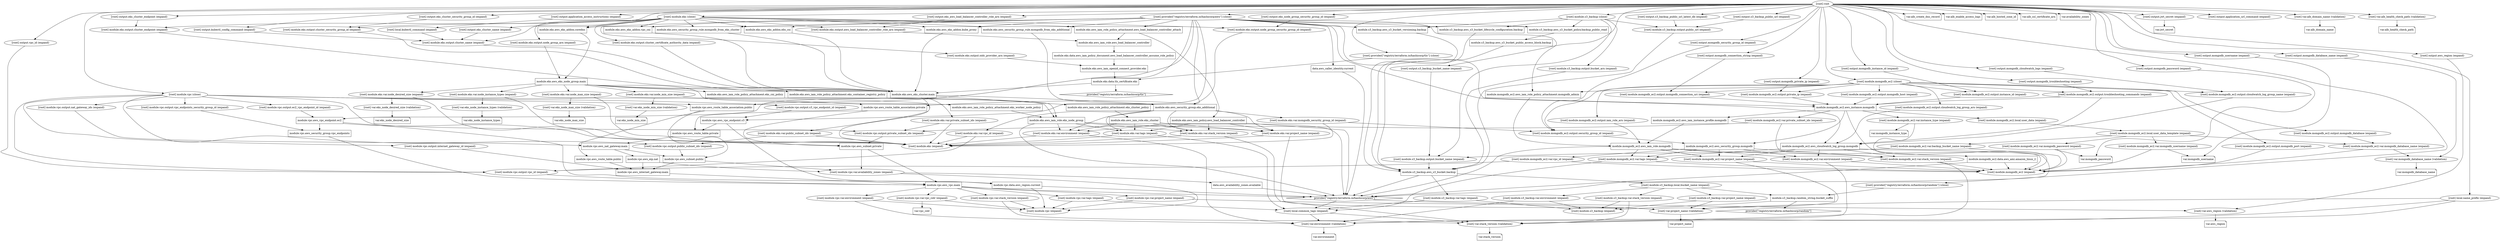 digraph {
	compound = "true"
	newrank = "true"
	subgraph "root" {
		"[root] data.aws_availability_zones.available (expand)" [label = "data.aws_availability_zones.available", shape = "box"]
		"[root] data.aws_caller_identity.current (expand)" [label = "data.aws_caller_identity.current", shape = "box"]
		"[root] module.eks.aws_eks_addon.coredns (expand)" [label = "module.eks.aws_eks_addon.coredns", shape = "box"]
		"[root] module.eks.aws_eks_addon.ebs_csi (expand)" [label = "module.eks.aws_eks_addon.ebs_csi", shape = "box"]
		"[root] module.eks.aws_eks_addon.kube_proxy (expand)" [label = "module.eks.aws_eks_addon.kube_proxy", shape = "box"]
		"[root] module.eks.aws_eks_addon.vpc_cni (expand)" [label = "module.eks.aws_eks_addon.vpc_cni", shape = "box"]
		"[root] module.eks.aws_eks_cluster.main (expand)" [label = "module.eks.aws_eks_cluster.main", shape = "box"]
		"[root] module.eks.aws_eks_node_group.main (expand)" [label = "module.eks.aws_eks_node_group.main", shape = "box"]
		"[root] module.eks.aws_iam_openid_connect_provider.eks (expand)" [label = "module.eks.aws_iam_openid_connect_provider.eks", shape = "box"]
		"[root] module.eks.aws_iam_policy.aws_load_balancer_controller (expand)" [label = "module.eks.aws_iam_policy.aws_load_balancer_controller", shape = "box"]
		"[root] module.eks.aws_iam_role.aws_load_balancer_controller (expand)" [label = "module.eks.aws_iam_role.aws_load_balancer_controller", shape = "box"]
		"[root] module.eks.aws_iam_role.eks_cluster (expand)" [label = "module.eks.aws_iam_role.eks_cluster", shape = "box"]
		"[root] module.eks.aws_iam_role.eks_node_group (expand)" [label = "module.eks.aws_iam_role.eks_node_group", shape = "box"]
		"[root] module.eks.aws_iam_role_policy_attachment.aws_load_balancer_controller_attach (expand)" [label = "module.eks.aws_iam_role_policy_attachment.aws_load_balancer_controller_attach", shape = "box"]
		"[root] module.eks.aws_iam_role_policy_attachment.eks_cluster_policy (expand)" [label = "module.eks.aws_iam_role_policy_attachment.eks_cluster_policy", shape = "box"]
		"[root] module.eks.aws_iam_role_policy_attachment.eks_cni_policy (expand)" [label = "module.eks.aws_iam_role_policy_attachment.eks_cni_policy", shape = "box"]
		"[root] module.eks.aws_iam_role_policy_attachment.eks_container_registry_policy (expand)" [label = "module.eks.aws_iam_role_policy_attachment.eks_container_registry_policy", shape = "box"]
		"[root] module.eks.aws_iam_role_policy_attachment.eks_worker_node_policy (expand)" [label = "module.eks.aws_iam_role_policy_attachment.eks_worker_node_policy", shape = "box"]
		"[root] module.eks.aws_security_group.eks_additional (expand)" [label = "module.eks.aws_security_group.eks_additional", shape = "box"]
		"[root] module.eks.aws_security_group_rule.mongodb_from_eks_additional (expand)" [label = "module.eks.aws_security_group_rule.mongodb_from_eks_additional", shape = "box"]
		"[root] module.eks.aws_security_group_rule.mongodb_from_eks_cluster (expand)" [label = "module.eks.aws_security_group_rule.mongodb_from_eks_cluster", shape = "box"]
		"[root] module.eks.data.aws_iam_policy_document.aws_load_balancer_controller_assume_role_policy (expand)" [label = "module.eks.data.aws_iam_policy_document.aws_load_balancer_controller_assume_role_policy", shape = "box"]
		"[root] module.eks.data.tls_certificate.eks (expand)" [label = "module.eks.data.tls_certificate.eks", shape = "box"]
		"[root] module.mongodb_ec2.aws_cloudwatch_log_group.mongodb (expand)" [label = "module.mongodb_ec2.aws_cloudwatch_log_group.mongodb", shape = "box"]
		"[root] module.mongodb_ec2.aws_iam_instance_profile.mongodb (expand)" [label = "module.mongodb_ec2.aws_iam_instance_profile.mongodb", shape = "box"]
		"[root] module.mongodb_ec2.aws_iam_role.mongodb (expand)" [label = "module.mongodb_ec2.aws_iam_role.mongodb", shape = "box"]
		"[root] module.mongodb_ec2.aws_iam_role_policy_attachment.mongodb_admin (expand)" [label = "module.mongodb_ec2.aws_iam_role_policy_attachment.mongodb_admin", shape = "box"]
		"[root] module.mongodb_ec2.aws_instance.mongodb (expand)" [label = "module.mongodb_ec2.aws_instance.mongodb", shape = "box"]
		"[root] module.mongodb_ec2.aws_security_group.mongodb (expand)" [label = "module.mongodb_ec2.aws_security_group.mongodb", shape = "box"]
		"[root] module.mongodb_ec2.data.aws_ami.amazon_linux_2 (expand)" [label = "module.mongodb_ec2.data.aws_ami.amazon_linux_2", shape = "box"]
		"[root] module.s3_backup.aws_s3_bucket.backup (expand)" [label = "module.s3_backup.aws_s3_bucket.backup", shape = "box"]
		"[root] module.s3_backup.aws_s3_bucket_lifecycle_configuration.backup (expand)" [label = "module.s3_backup.aws_s3_bucket_lifecycle_configuration.backup", shape = "box"]
		"[root] module.s3_backup.aws_s3_bucket_policy.backup_public_read (expand)" [label = "module.s3_backup.aws_s3_bucket_policy.backup_public_read", shape = "box"]
		"[root] module.s3_backup.aws_s3_bucket_public_access_block.backup (expand)" [label = "module.s3_backup.aws_s3_bucket_public_access_block.backup", shape = "box"]
		"[root] module.s3_backup.aws_s3_bucket_versioning.backup (expand)" [label = "module.s3_backup.aws_s3_bucket_versioning.backup", shape = "box"]
		"[root] module.s3_backup.random_string.bucket_suffix (expand)" [label = "module.s3_backup.random_string.bucket_suffix", shape = "box"]
		"[root] module.vpc.aws_eip.nat (expand)" [label = "module.vpc.aws_eip.nat", shape = "box"]
		"[root] module.vpc.aws_internet_gateway.main (expand)" [label = "module.vpc.aws_internet_gateway.main", shape = "box"]
		"[root] module.vpc.aws_nat_gateway.main (expand)" [label = "module.vpc.aws_nat_gateway.main", shape = "box"]
		"[root] module.vpc.aws_route_table.private (expand)" [label = "module.vpc.aws_route_table.private", shape = "box"]
		"[root] module.vpc.aws_route_table.public (expand)" [label = "module.vpc.aws_route_table.public", shape = "box"]
		"[root] module.vpc.aws_route_table_association.private (expand)" [label = "module.vpc.aws_route_table_association.private", shape = "box"]
		"[root] module.vpc.aws_route_table_association.public (expand)" [label = "module.vpc.aws_route_table_association.public", shape = "box"]
		"[root] module.vpc.aws_security_group.vpc_endpoints (expand)" [label = "module.vpc.aws_security_group.vpc_endpoints", shape = "box"]
		"[root] module.vpc.aws_subnet.private (expand)" [label = "module.vpc.aws_subnet.private", shape = "box"]
		"[root] module.vpc.aws_subnet.public (expand)" [label = "module.vpc.aws_subnet.public", shape = "box"]
		"[root] module.vpc.aws_vpc.main (expand)" [label = "module.vpc.aws_vpc.main", shape = "box"]
		"[root] module.vpc.aws_vpc_endpoint.ec2 (expand)" [label = "module.vpc.aws_vpc_endpoint.ec2", shape = "box"]
		"[root] module.vpc.aws_vpc_endpoint.s3 (expand)" [label = "module.vpc.aws_vpc_endpoint.s3", shape = "box"]
		"[root] module.vpc.data.aws_region.current (expand)" [label = "module.vpc.data.aws_region.current", shape = "box"]
		"[root] provider[\"registry.terraform.io/hashicorp/aws\"]" [label = "provider[\"registry.terraform.io/hashicorp/aws\"]", shape = "diamond"]
		"[root] provider[\"registry.terraform.io/hashicorp/random\"]" [label = "provider[\"registry.terraform.io/hashicorp/random\"]", shape = "diamond"]
		"[root] provider[\"registry.terraform.io/hashicorp/tls\"]" [label = "provider[\"registry.terraform.io/hashicorp/tls\"]", shape = "diamond"]
		"[root] var.alb_create_dns_record" [label = "var.alb_create_dns_record", shape = "note"]
		"[root] var.alb_domain_name" [label = "var.alb_domain_name", shape = "note"]
		"[root] var.alb_enable_access_logs" [label = "var.alb_enable_access_logs", shape = "note"]
		"[root] var.alb_health_check_path" [label = "var.alb_health_check_path", shape = "note"]
		"[root] var.alb_hosted_zone_id" [label = "var.alb_hosted_zone_id", shape = "note"]
		"[root] var.alb_ssl_certificate_arn" [label = "var.alb_ssl_certificate_arn", shape = "note"]
		"[root] var.availability_zones" [label = "var.availability_zones", shape = "note"]
		"[root] var.aws_region" [label = "var.aws_region", shape = "note"]
		"[root] var.eks_node_desired_size" [label = "var.eks_node_desired_size", shape = "note"]
		"[root] var.eks_node_instance_types" [label = "var.eks_node_instance_types", shape = "note"]
		"[root] var.eks_node_max_size" [label = "var.eks_node_max_size", shape = "note"]
		"[root] var.eks_node_min_size" [label = "var.eks_node_min_size", shape = "note"]
		"[root] var.environment" [label = "var.environment", shape = "note"]
		"[root] var.jwt_secret" [label = "var.jwt_secret", shape = "note"]
		"[root] var.mongodb_database_name" [label = "var.mongodb_database_name", shape = "note"]
		"[root] var.mongodb_instance_type" [label = "var.mongodb_instance_type", shape = "note"]
		"[root] var.mongodb_password" [label = "var.mongodb_password", shape = "note"]
		"[root] var.mongodb_username" [label = "var.mongodb_username", shape = "note"]
		"[root] var.project_name" [label = "var.project_name", shape = "note"]
		"[root] var.stack_version" [label = "var.stack_version", shape = "note"]
		"[root] var.vpc_cidr" [label = "var.vpc_cidr", shape = "note"]
		"[root] data.aws_availability_zones.available (expand)" -> "[root] provider[\"registry.terraform.io/hashicorp/aws\"]"
		"[root] data.aws_caller_identity.current (expand)" -> "[root] provider[\"registry.terraform.io/hashicorp/aws\"]"
		"[root] local.common_tags (expand)" -> "[root] var.environment (validation)"
		"[root] local.common_tags (expand)" -> "[root] var.stack_version (validation)"
		"[root] local.kubectl_command (expand)" -> "[root] module.eks.output.cluster_name (expand)"
		"[root] local.name_prefix (expand)" -> "[root] var.environment (validation)"
		"[root] local.name_prefix (expand)" -> "[root] var.project_name (validation)"
		"[root] local.name_prefix (expand)" -> "[root] var.stack_version (validation)"
		"[root] module.eks (close)" -> "[root] module.eks.aws_eks_addon.coredns (expand)"
		"[root] module.eks (close)" -> "[root] module.eks.aws_eks_addon.ebs_csi (expand)"
		"[root] module.eks (close)" -> "[root] module.eks.aws_eks_addon.kube_proxy (expand)"
		"[root] module.eks (close)" -> "[root] module.eks.aws_eks_addon.vpc_cni (expand)"
		"[root] module.eks (close)" -> "[root] module.eks.aws_iam_role_policy_attachment.aws_load_balancer_controller_attach (expand)"
		"[root] module.eks (close)" -> "[root] module.eks.aws_security_group_rule.mongodb_from_eks_additional (expand)"
		"[root] module.eks (close)" -> "[root] module.eks.aws_security_group_rule.mongodb_from_eks_cluster (expand)"
		"[root] module.eks (close)" -> "[root] module.eks.output.aws_load_balancer_controller_role_arn (expand)"
		"[root] module.eks (close)" -> "[root] module.eks.output.cluster_certificate_authority_data (expand)"
		"[root] module.eks (close)" -> "[root] module.eks.output.cluster_endpoint (expand)"
		"[root] module.eks (close)" -> "[root] module.eks.output.cluster_name (expand)"
		"[root] module.eks (close)" -> "[root] module.eks.output.cluster_security_group_id (expand)"
		"[root] module.eks (close)" -> "[root] module.eks.output.node_group_arn (expand)"
		"[root] module.eks (close)" -> "[root] module.eks.output.node_group_security_group_id (expand)"
		"[root] module.eks (close)" -> "[root] module.eks.output.oidc_provider_arn (expand)"
		"[root] module.eks.aws_eks_addon.coredns (expand)" -> "[root] module.eks.aws_eks_node_group.main (expand)"
		"[root] module.eks.aws_eks_addon.ebs_csi (expand)" -> "[root] module.eks.aws_eks_cluster.main (expand)"
		"[root] module.eks.aws_eks_addon.kube_proxy (expand)" -> "[root] module.eks.aws_eks_cluster.main (expand)"
		"[root] module.eks.aws_eks_addon.vpc_cni (expand)" -> "[root] module.eks.aws_eks_cluster.main (expand)"
		"[root] module.eks.aws_eks_cluster.main (expand)" -> "[root] module.eks.aws_iam_role_policy_attachment.eks_cluster_policy (expand)"
		"[root] module.eks.aws_eks_cluster.main (expand)" -> "[root] module.eks.aws_security_group.eks_additional (expand)"
		"[root] module.eks.aws_eks_cluster.main (expand)" -> "[root] module.eks.var.private_subnet_ids (expand)"
		"[root] module.eks.aws_eks_cluster.main (expand)" -> "[root] module.eks.var.public_subnet_ids (expand)"
		"[root] module.eks.aws_eks_node_group.main (expand)" -> "[root] module.eks.aws_eks_cluster.main (expand)"
		"[root] module.eks.aws_eks_node_group.main (expand)" -> "[root] module.eks.aws_iam_role_policy_attachment.eks_cni_policy (expand)"
		"[root] module.eks.aws_eks_node_group.main (expand)" -> "[root] module.eks.aws_iam_role_policy_attachment.eks_container_registry_policy (expand)"
		"[root] module.eks.aws_eks_node_group.main (expand)" -> "[root] module.eks.aws_iam_role_policy_attachment.eks_worker_node_policy (expand)"
		"[root] module.eks.aws_eks_node_group.main (expand)" -> "[root] module.eks.var.node_desired_size (expand)"
		"[root] module.eks.aws_eks_node_group.main (expand)" -> "[root] module.eks.var.node_instance_types (expand)"
		"[root] module.eks.aws_eks_node_group.main (expand)" -> "[root] module.eks.var.node_max_size (expand)"
		"[root] module.eks.aws_eks_node_group.main (expand)" -> "[root] module.eks.var.node_min_size (expand)"
		"[root] module.eks.aws_iam_openid_connect_provider.eks (expand)" -> "[root] module.eks.data.tls_certificate.eks (expand)"
		"[root] module.eks.aws_iam_policy.aws_load_balancer_controller (expand)" -> "[root] module.eks.var.environment (expand)"
		"[root] module.eks.aws_iam_policy.aws_load_balancer_controller (expand)" -> "[root] module.eks.var.project_name (expand)"
		"[root] module.eks.aws_iam_policy.aws_load_balancer_controller (expand)" -> "[root] module.eks.var.stack_version (expand)"
		"[root] module.eks.aws_iam_policy.aws_load_balancer_controller (expand)" -> "[root] module.eks.var.tags (expand)"
		"[root] module.eks.aws_iam_policy.aws_load_balancer_controller (expand)" -> "[root] provider[\"registry.terraform.io/hashicorp/aws\"]"
		"[root] module.eks.aws_iam_role.aws_load_balancer_controller (expand)" -> "[root] module.eks.data.aws_iam_policy_document.aws_load_balancer_controller_assume_role_policy (expand)"
		"[root] module.eks.aws_iam_role.eks_cluster (expand)" -> "[root] module.eks.var.environment (expand)"
		"[root] module.eks.aws_iam_role.eks_cluster (expand)" -> "[root] module.eks.var.project_name (expand)"
		"[root] module.eks.aws_iam_role.eks_cluster (expand)" -> "[root] module.eks.var.stack_version (expand)"
		"[root] module.eks.aws_iam_role.eks_cluster (expand)" -> "[root] module.eks.var.tags (expand)"
		"[root] module.eks.aws_iam_role.eks_cluster (expand)" -> "[root] provider[\"registry.terraform.io/hashicorp/aws\"]"
		"[root] module.eks.aws_iam_role.eks_node_group (expand)" -> "[root] module.eks.var.environment (expand)"
		"[root] module.eks.aws_iam_role.eks_node_group (expand)" -> "[root] module.eks.var.project_name (expand)"
		"[root] module.eks.aws_iam_role.eks_node_group (expand)" -> "[root] module.eks.var.stack_version (expand)"
		"[root] module.eks.aws_iam_role.eks_node_group (expand)" -> "[root] module.eks.var.tags (expand)"
		"[root] module.eks.aws_iam_role.eks_node_group (expand)" -> "[root] provider[\"registry.terraform.io/hashicorp/aws\"]"
		"[root] module.eks.aws_iam_role_policy_attachment.aws_load_balancer_controller_attach (expand)" -> "[root] module.eks.aws_iam_policy.aws_load_balancer_controller (expand)"
		"[root] module.eks.aws_iam_role_policy_attachment.aws_load_balancer_controller_attach (expand)" -> "[root] module.eks.aws_iam_role.aws_load_balancer_controller (expand)"
		"[root] module.eks.aws_iam_role_policy_attachment.eks_cluster_policy (expand)" -> "[root] module.eks.aws_iam_role.eks_cluster (expand)"
		"[root] module.eks.aws_iam_role_policy_attachment.eks_cni_policy (expand)" -> "[root] module.eks.aws_iam_role.eks_node_group (expand)"
		"[root] module.eks.aws_iam_role_policy_attachment.eks_container_registry_policy (expand)" -> "[root] module.eks.aws_iam_role.eks_node_group (expand)"
		"[root] module.eks.aws_iam_role_policy_attachment.eks_worker_node_policy (expand)" -> "[root] module.eks.aws_iam_role.eks_node_group (expand)"
		"[root] module.eks.aws_security_group.eks_additional (expand)" -> "[root] module.eks.var.environment (expand)"
		"[root] module.eks.aws_security_group.eks_additional (expand)" -> "[root] module.eks.var.mongodb_security_group_id (expand)"
		"[root] module.eks.aws_security_group.eks_additional (expand)" -> "[root] module.eks.var.project_name (expand)"
		"[root] module.eks.aws_security_group.eks_additional (expand)" -> "[root] module.eks.var.stack_version (expand)"
		"[root] module.eks.aws_security_group.eks_additional (expand)" -> "[root] module.eks.var.tags (expand)"
		"[root] module.eks.aws_security_group.eks_additional (expand)" -> "[root] module.eks.var.vpc_id (expand)"
		"[root] module.eks.aws_security_group_rule.mongodb_from_eks_additional (expand)" -> "[root] module.eks.aws_security_group.eks_additional (expand)"
		"[root] module.eks.aws_security_group_rule.mongodb_from_eks_cluster (expand)" -> "[root] module.eks.aws_eks_cluster.main (expand)"
		"[root] module.eks.data.aws_iam_policy_document.aws_load_balancer_controller_assume_role_policy (expand)" -> "[root] module.eks.aws_iam_openid_connect_provider.eks (expand)"
		"[root] module.eks.data.tls_certificate.eks (expand)" -> "[root] module.eks.aws_eks_cluster.main (expand)"
		"[root] module.eks.data.tls_certificate.eks (expand)" -> "[root] provider[\"registry.terraform.io/hashicorp/tls\"]"
		"[root] module.eks.output.aws_load_balancer_controller_role_arn (expand)" -> "[root] module.eks.aws_iam_role.aws_load_balancer_controller (expand)"
		"[root] module.eks.output.cluster_certificate_authority_data (expand)" -> "[root] module.eks.aws_eks_cluster.main (expand)"
		"[root] module.eks.output.cluster_endpoint (expand)" -> "[root] module.eks.aws_eks_cluster.main (expand)"
		"[root] module.eks.output.cluster_name (expand)" -> "[root] module.eks.aws_eks_cluster.main (expand)"
		"[root] module.eks.output.cluster_security_group_id (expand)" -> "[root] module.eks.aws_eks_cluster.main (expand)"
		"[root] module.eks.output.node_group_arn (expand)" -> "[root] module.eks.aws_eks_node_group.main (expand)"
		"[root] module.eks.output.node_group_security_group_id (expand)" -> "[root] module.eks.aws_security_group.eks_additional (expand)"
		"[root] module.eks.output.oidc_provider_arn (expand)" -> "[root] module.eks.aws_iam_openid_connect_provider.eks (expand)"
		"[root] module.eks.var.environment (expand)" -> "[root] module.eks (expand)"
		"[root] module.eks.var.environment (expand)" -> "[root] var.environment (validation)"
		"[root] module.eks.var.mongodb_security_group_id (expand)" -> "[root] module.eks (expand)"
		"[root] module.eks.var.mongodb_security_group_id (expand)" -> "[root] module.mongodb_ec2.output.security_group_id (expand)"
		"[root] module.eks.var.node_desired_size (expand)" -> "[root] module.eks (expand)"
		"[root] module.eks.var.node_desired_size (expand)" -> "[root] var.eks_node_desired_size (validation)"
		"[root] module.eks.var.node_instance_types (expand)" -> "[root] module.eks (expand)"
		"[root] module.eks.var.node_instance_types (expand)" -> "[root] var.eks_node_instance_types (validation)"
		"[root] module.eks.var.node_max_size (expand)" -> "[root] module.eks (expand)"
		"[root] module.eks.var.node_max_size (expand)" -> "[root] var.eks_node_max_size (validation)"
		"[root] module.eks.var.node_min_size (expand)" -> "[root] module.eks (expand)"
		"[root] module.eks.var.node_min_size (expand)" -> "[root] var.eks_node_min_size (validation)"
		"[root] module.eks.var.private_subnet_ids (expand)" -> "[root] module.eks (expand)"
		"[root] module.eks.var.private_subnet_ids (expand)" -> "[root] module.vpc.output.private_subnet_ids (expand)"
		"[root] module.eks.var.project_name (expand)" -> "[root] module.eks (expand)"
		"[root] module.eks.var.project_name (expand)" -> "[root] var.project_name (validation)"
		"[root] module.eks.var.public_subnet_ids (expand)" -> "[root] module.eks (expand)"
		"[root] module.eks.var.public_subnet_ids (expand)" -> "[root] module.vpc.output.public_subnet_ids (expand)"
		"[root] module.eks.var.stack_version (expand)" -> "[root] module.eks (expand)"
		"[root] module.eks.var.stack_version (expand)" -> "[root] var.stack_version (validation)"
		"[root] module.eks.var.tags (expand)" -> "[root] local.common_tags (expand)"
		"[root] module.eks.var.tags (expand)" -> "[root] module.eks (expand)"
		"[root] module.eks.var.vpc_id (expand)" -> "[root] module.eks (expand)"
		"[root] module.eks.var.vpc_id (expand)" -> "[root] module.vpc.output.vpc_id (expand)"
		"[root] module.mongodb_ec2 (close)" -> "[root] module.mongodb_ec2.aws_iam_role_policy_attachment.mongodb_admin (expand)"
		"[root] module.mongodb_ec2 (close)" -> "[root] module.mongodb_ec2.output.cloudwatch_log_group_arn (expand)"
		"[root] module.mongodb_ec2 (close)" -> "[root] module.mongodb_ec2.output.cloudwatch_log_group_name (expand)"
		"[root] module.mongodb_ec2 (close)" -> "[root] module.mongodb_ec2.output.iam_role_arn (expand)"
		"[root] module.mongodb_ec2 (close)" -> "[root] module.mongodb_ec2.output.instance_id (expand)"
		"[root] module.mongodb_ec2 (close)" -> "[root] module.mongodb_ec2.output.mongodb_connection_uri (expand)"
		"[root] module.mongodb_ec2 (close)" -> "[root] module.mongodb_ec2.output.mongodb_database (expand)"
		"[root] module.mongodb_ec2 (close)" -> "[root] module.mongodb_ec2.output.mongodb_host (expand)"
		"[root] module.mongodb_ec2 (close)" -> "[root] module.mongodb_ec2.output.mongodb_port (expand)"
		"[root] module.mongodb_ec2 (close)" -> "[root] module.mongodb_ec2.output.private_ip (expand)"
		"[root] module.mongodb_ec2 (close)" -> "[root] module.mongodb_ec2.output.security_group_id (expand)"
		"[root] module.mongodb_ec2 (close)" -> "[root] module.mongodb_ec2.output.troubleshooting_commands (expand)"
		"[root] module.mongodb_ec2.aws_cloudwatch_log_group.mongodb (expand)" -> "[root] module.mongodb_ec2.var.environment (expand)"
		"[root] module.mongodb_ec2.aws_cloudwatch_log_group.mongodb (expand)" -> "[root] module.mongodb_ec2.var.project_name (expand)"
		"[root] module.mongodb_ec2.aws_cloudwatch_log_group.mongodb (expand)" -> "[root] module.mongodb_ec2.var.stack_version (expand)"
		"[root] module.mongodb_ec2.aws_cloudwatch_log_group.mongodb (expand)" -> "[root] module.mongodb_ec2.var.tags (expand)"
		"[root] module.mongodb_ec2.aws_cloudwatch_log_group.mongodb (expand)" -> "[root] provider[\"registry.terraform.io/hashicorp/aws\"]"
		"[root] module.mongodb_ec2.aws_iam_instance_profile.mongodb (expand)" -> "[root] module.mongodb_ec2.aws_iam_role.mongodb (expand)"
		"[root] module.mongodb_ec2.aws_iam_role.mongodb (expand)" -> "[root] module.mongodb_ec2.var.environment (expand)"
		"[root] module.mongodb_ec2.aws_iam_role.mongodb (expand)" -> "[root] module.mongodb_ec2.var.project_name (expand)"
		"[root] module.mongodb_ec2.aws_iam_role.mongodb (expand)" -> "[root] module.mongodb_ec2.var.stack_version (expand)"
		"[root] module.mongodb_ec2.aws_iam_role.mongodb (expand)" -> "[root] module.mongodb_ec2.var.tags (expand)"
		"[root] module.mongodb_ec2.aws_iam_role.mongodb (expand)" -> "[root] provider[\"registry.terraform.io/hashicorp/aws\"]"
		"[root] module.mongodb_ec2.aws_iam_role_policy_attachment.mongodb_admin (expand)" -> "[root] module.mongodb_ec2.aws_iam_role.mongodb (expand)"
		"[root] module.mongodb_ec2.aws_instance.mongodb (expand)" -> "[root] module.mongodb_ec2.aws_iam_instance_profile.mongodb (expand)"
		"[root] module.mongodb_ec2.aws_instance.mongodb (expand)" -> "[root] module.mongodb_ec2.aws_security_group.mongodb (expand)"
		"[root] module.mongodb_ec2.aws_instance.mongodb (expand)" -> "[root] module.mongodb_ec2.data.aws_ami.amazon_linux_2 (expand)"
		"[root] module.mongodb_ec2.aws_instance.mongodb (expand)" -> "[root] module.mongodb_ec2.local.user_data (expand)"
		"[root] module.mongodb_ec2.aws_instance.mongodb (expand)" -> "[root] module.mongodb_ec2.var.instance_type (expand)"
		"[root] module.mongodb_ec2.aws_instance.mongodb (expand)" -> "[root] module.mongodb_ec2.var.private_subnet_ids (expand)"
		"[root] module.mongodb_ec2.aws_security_group.mongodb (expand)" -> "[root] module.mongodb_ec2.var.environment (expand)"
		"[root] module.mongodb_ec2.aws_security_group.mongodb (expand)" -> "[root] module.mongodb_ec2.var.project_name (expand)"
		"[root] module.mongodb_ec2.aws_security_group.mongodb (expand)" -> "[root] module.mongodb_ec2.var.stack_version (expand)"
		"[root] module.mongodb_ec2.aws_security_group.mongodb (expand)" -> "[root] module.mongodb_ec2.var.tags (expand)"
		"[root] module.mongodb_ec2.aws_security_group.mongodb (expand)" -> "[root] module.mongodb_ec2.var.vpc_id (expand)"
		"[root] module.mongodb_ec2.data.aws_ami.amazon_linux_2 (expand)" -> "[root] module.mongodb_ec2 (expand)"
		"[root] module.mongodb_ec2.data.aws_ami.amazon_linux_2 (expand)" -> "[root] provider[\"registry.terraform.io/hashicorp/aws\"]"
		"[root] module.mongodb_ec2.local.user_data (expand)" -> "[root] module.mongodb_ec2.local.user_data_template (expand)"
		"[root] module.mongodb_ec2.local.user_data_template (expand)" -> "[root] module.mongodb_ec2.var.backup_bucket_name (expand)"
		"[root] module.mongodb_ec2.local.user_data_template (expand)" -> "[root] module.mongodb_ec2.var.mongodb_database_name (expand)"
		"[root] module.mongodb_ec2.local.user_data_template (expand)" -> "[root] module.mongodb_ec2.var.mongodb_password (expand)"
		"[root] module.mongodb_ec2.local.user_data_template (expand)" -> "[root] module.mongodb_ec2.var.mongodb_username (expand)"
		"[root] module.mongodb_ec2.output.cloudwatch_log_group_arn (expand)" -> "[root] module.mongodb_ec2.aws_cloudwatch_log_group.mongodb (expand)"
		"[root] module.mongodb_ec2.output.cloudwatch_log_group_name (expand)" -> "[root] module.mongodb_ec2.aws_cloudwatch_log_group.mongodb (expand)"
		"[root] module.mongodb_ec2.output.iam_role_arn (expand)" -> "[root] module.mongodb_ec2.aws_iam_role.mongodb (expand)"
		"[root] module.mongodb_ec2.output.instance_id (expand)" -> "[root] module.mongodb_ec2.aws_instance.mongodb (expand)"
		"[root] module.mongodb_ec2.output.mongodb_connection_uri (expand)" -> "[root] module.mongodb_ec2.aws_instance.mongodb (expand)"
		"[root] module.mongodb_ec2.output.mongodb_database (expand)" -> "[root] module.mongodb_ec2.var.mongodb_database_name (expand)"
		"[root] module.mongodb_ec2.output.mongodb_host (expand)" -> "[root] module.mongodb_ec2.aws_instance.mongodb (expand)"
		"[root] module.mongodb_ec2.output.mongodb_port (expand)" -> "[root] module.mongodb_ec2 (expand)"
		"[root] module.mongodb_ec2.output.private_ip (expand)" -> "[root] module.mongodb_ec2.aws_instance.mongodb (expand)"
		"[root] module.mongodb_ec2.output.security_group_id (expand)" -> "[root] module.mongodb_ec2.aws_security_group.mongodb (expand)"
		"[root] module.mongodb_ec2.output.troubleshooting_commands (expand)" -> "[root] module.mongodb_ec2.aws_cloudwatch_log_group.mongodb (expand)"
		"[root] module.mongodb_ec2.output.troubleshooting_commands (expand)" -> "[root] module.mongodb_ec2.aws_instance.mongodb (expand)"
		"[root] module.mongodb_ec2.var.backup_bucket_name (expand)" -> "[root] module.mongodb_ec2 (expand)"
		"[root] module.mongodb_ec2.var.backup_bucket_name (expand)" -> "[root] module.s3_backup.output.bucket_name (expand)"
		"[root] module.mongodb_ec2.var.environment (expand)" -> "[root] module.mongodb_ec2 (expand)"
		"[root] module.mongodb_ec2.var.environment (expand)" -> "[root] var.environment (validation)"
		"[root] module.mongodb_ec2.var.instance_type (expand)" -> "[root] module.mongodb_ec2 (expand)"
		"[root] module.mongodb_ec2.var.instance_type (expand)" -> "[root] var.mongodb_instance_type"
		"[root] module.mongodb_ec2.var.mongodb_database_name (expand)" -> "[root] module.mongodb_ec2 (expand)"
		"[root] module.mongodb_ec2.var.mongodb_database_name (expand)" -> "[root] var.mongodb_database_name (validation)"
		"[root] module.mongodb_ec2.var.mongodb_password (expand)" -> "[root] module.mongodb_ec2 (expand)"
		"[root] module.mongodb_ec2.var.mongodb_password (expand)" -> "[root] var.mongodb_password"
		"[root] module.mongodb_ec2.var.mongodb_username (expand)" -> "[root] module.mongodb_ec2 (expand)"
		"[root] module.mongodb_ec2.var.mongodb_username (expand)" -> "[root] var.mongodb_username"
		"[root] module.mongodb_ec2.var.private_subnet_ids (expand)" -> "[root] module.mongodb_ec2 (expand)"
		"[root] module.mongodb_ec2.var.private_subnet_ids (expand)" -> "[root] module.vpc.output.private_subnet_ids (expand)"
		"[root] module.mongodb_ec2.var.project_name (expand)" -> "[root] module.mongodb_ec2 (expand)"
		"[root] module.mongodb_ec2.var.project_name (expand)" -> "[root] var.project_name (validation)"
		"[root] module.mongodb_ec2.var.stack_version (expand)" -> "[root] module.mongodb_ec2 (expand)"
		"[root] module.mongodb_ec2.var.stack_version (expand)" -> "[root] var.stack_version (validation)"
		"[root] module.mongodb_ec2.var.tags (expand)" -> "[root] local.common_tags (expand)"
		"[root] module.mongodb_ec2.var.tags (expand)" -> "[root] module.mongodb_ec2 (expand)"
		"[root] module.mongodb_ec2.var.vpc_id (expand)" -> "[root] module.mongodb_ec2 (expand)"
		"[root] module.mongodb_ec2.var.vpc_id (expand)" -> "[root] module.vpc.output.vpc_id (expand)"
		"[root] module.s3_backup (close)" -> "[root] module.s3_backup.aws_s3_bucket_lifecycle_configuration.backup (expand)"
		"[root] module.s3_backup (close)" -> "[root] module.s3_backup.aws_s3_bucket_policy.backup_public_read (expand)"
		"[root] module.s3_backup (close)" -> "[root] module.s3_backup.aws_s3_bucket_versioning.backup (expand)"
		"[root] module.s3_backup (close)" -> "[root] module.s3_backup.output.bucket_arn (expand)"
		"[root] module.s3_backup (close)" -> "[root] module.s3_backup.output.bucket_name (expand)"
		"[root] module.s3_backup (close)" -> "[root] module.s3_backup.output.public_url (expand)"
		"[root] module.s3_backup.aws_s3_bucket.backup (expand)" -> "[root] module.s3_backup.local.bucket_name (expand)"
		"[root] module.s3_backup.aws_s3_bucket.backup (expand)" -> "[root] module.s3_backup.var.tags (expand)"
		"[root] module.s3_backup.aws_s3_bucket.backup (expand)" -> "[root] provider[\"registry.terraform.io/hashicorp/aws\"]"
		"[root] module.s3_backup.aws_s3_bucket_lifecycle_configuration.backup (expand)" -> "[root] module.s3_backup.aws_s3_bucket.backup (expand)"
		"[root] module.s3_backup.aws_s3_bucket_policy.backup_public_read (expand)" -> "[root] module.s3_backup.aws_s3_bucket_public_access_block.backup (expand)"
		"[root] module.s3_backup.aws_s3_bucket_public_access_block.backup (expand)" -> "[root] module.s3_backup.aws_s3_bucket.backup (expand)"
		"[root] module.s3_backup.aws_s3_bucket_versioning.backup (expand)" -> "[root] module.s3_backup.aws_s3_bucket.backup (expand)"
		"[root] module.s3_backup.local.bucket_name (expand)" -> "[root] module.s3_backup.random_string.bucket_suffix (expand)"
		"[root] module.s3_backup.local.bucket_name (expand)" -> "[root] module.s3_backup.var.environment (expand)"
		"[root] module.s3_backup.local.bucket_name (expand)" -> "[root] module.s3_backup.var.project_name (expand)"
		"[root] module.s3_backup.local.bucket_name (expand)" -> "[root] module.s3_backup.var.stack_version (expand)"
		"[root] module.s3_backup.output.bucket_arn (expand)" -> "[root] module.s3_backup.aws_s3_bucket.backup (expand)"
		"[root] module.s3_backup.output.bucket_name (expand)" -> "[root] module.s3_backup.aws_s3_bucket.backup (expand)"
		"[root] module.s3_backup.output.public_url (expand)" -> "[root] module.s3_backup.aws_s3_bucket.backup (expand)"
		"[root] module.s3_backup.random_string.bucket_suffix (expand)" -> "[root] module.s3_backup (expand)"
		"[root] module.s3_backup.random_string.bucket_suffix (expand)" -> "[root] provider[\"registry.terraform.io/hashicorp/random\"]"
		"[root] module.s3_backup.var.environment (expand)" -> "[root] module.s3_backup (expand)"
		"[root] module.s3_backup.var.environment (expand)" -> "[root] var.environment (validation)"
		"[root] module.s3_backup.var.project_name (expand)" -> "[root] module.s3_backup (expand)"
		"[root] module.s3_backup.var.project_name (expand)" -> "[root] var.project_name (validation)"
		"[root] module.s3_backup.var.stack_version (expand)" -> "[root] module.s3_backup (expand)"
		"[root] module.s3_backup.var.stack_version (expand)" -> "[root] var.stack_version (validation)"
		"[root] module.s3_backup.var.tags (expand)" -> "[root] local.common_tags (expand)"
		"[root] module.s3_backup.var.tags (expand)" -> "[root] module.s3_backup (expand)"
		"[root] module.vpc (close)" -> "[root] module.vpc.aws_route_table_association.private (expand)"
		"[root] module.vpc (close)" -> "[root] module.vpc.aws_route_table_association.public (expand)"
		"[root] module.vpc (close)" -> "[root] module.vpc.output.ec2_vpc_endpoint_id (expand)"
		"[root] module.vpc (close)" -> "[root] module.vpc.output.internet_gateway_id (expand)"
		"[root] module.vpc (close)" -> "[root] module.vpc.output.nat_gateway_ids (expand)"
		"[root] module.vpc (close)" -> "[root] module.vpc.output.private_subnet_ids (expand)"
		"[root] module.vpc (close)" -> "[root] module.vpc.output.public_subnet_ids (expand)"
		"[root] module.vpc (close)" -> "[root] module.vpc.output.s3_vpc_endpoint_id (expand)"
		"[root] module.vpc (close)" -> "[root] module.vpc.output.vpc_endpoints_security_group_id (expand)"
		"[root] module.vpc (close)" -> "[root] module.vpc.output.vpc_id (expand)"
		"[root] module.vpc.aws_eip.nat (expand)" -> "[root] module.vpc.aws_internet_gateway.main (expand)"
		"[root] module.vpc.aws_eip.nat (expand)" -> "[root] module.vpc.var.availability_zones (expand)"
		"[root] module.vpc.aws_internet_gateway.main (expand)" -> "[root] module.vpc.aws_vpc.main (expand)"
		"[root] module.vpc.aws_nat_gateway.main (expand)" -> "[root] module.vpc.aws_eip.nat (expand)"
		"[root] module.vpc.aws_nat_gateway.main (expand)" -> "[root] module.vpc.aws_subnet.public (expand)"
		"[root] module.vpc.aws_route_table.private (expand)" -> "[root] module.vpc.aws_nat_gateway.main (expand)"
		"[root] module.vpc.aws_route_table.public (expand)" -> "[root] module.vpc.aws_internet_gateway.main (expand)"
		"[root] module.vpc.aws_route_table_association.private (expand)" -> "[root] module.vpc.aws_route_table.private (expand)"
		"[root] module.vpc.aws_route_table_association.private (expand)" -> "[root] module.vpc.aws_subnet.private (expand)"
		"[root] module.vpc.aws_route_table_association.public (expand)" -> "[root] module.vpc.aws_route_table.public (expand)"
		"[root] module.vpc.aws_route_table_association.public (expand)" -> "[root] module.vpc.aws_subnet.public (expand)"
		"[root] module.vpc.aws_security_group.vpc_endpoints (expand)" -> "[root] module.vpc.aws_vpc.main (expand)"
		"[root] module.vpc.aws_subnet.private (expand)" -> "[root] module.vpc.aws_vpc.main (expand)"
		"[root] module.vpc.aws_subnet.private (expand)" -> "[root] module.vpc.var.availability_zones (expand)"
		"[root] module.vpc.aws_subnet.public (expand)" -> "[root] module.vpc.aws_internet_gateway.main (expand)"
		"[root] module.vpc.aws_subnet.public (expand)" -> "[root] module.vpc.var.availability_zones (expand)"
		"[root] module.vpc.aws_vpc.main (expand)" -> "[root] module.vpc.var.environment (expand)"
		"[root] module.vpc.aws_vpc.main (expand)" -> "[root] module.vpc.var.project_name (expand)"
		"[root] module.vpc.aws_vpc.main (expand)" -> "[root] module.vpc.var.stack_version (expand)"
		"[root] module.vpc.aws_vpc.main (expand)" -> "[root] module.vpc.var.tags (expand)"
		"[root] module.vpc.aws_vpc.main (expand)" -> "[root] module.vpc.var.vpc_cidr (expand)"
		"[root] module.vpc.aws_vpc.main (expand)" -> "[root] provider[\"registry.terraform.io/hashicorp/aws\"]"
		"[root] module.vpc.aws_vpc_endpoint.ec2 (expand)" -> "[root] module.vpc.aws_security_group.vpc_endpoints (expand)"
		"[root] module.vpc.aws_vpc_endpoint.ec2 (expand)" -> "[root] module.vpc.aws_subnet.private (expand)"
		"[root] module.vpc.aws_vpc_endpoint.ec2 (expand)" -> "[root] module.vpc.data.aws_region.current (expand)"
		"[root] module.vpc.aws_vpc_endpoint.s3 (expand)" -> "[root] module.vpc.aws_route_table.private (expand)"
		"[root] module.vpc.aws_vpc_endpoint.s3 (expand)" -> "[root] module.vpc.data.aws_region.current (expand)"
		"[root] module.vpc.data.aws_region.current (expand)" -> "[root] module.vpc (expand)"
		"[root] module.vpc.data.aws_region.current (expand)" -> "[root] provider[\"registry.terraform.io/hashicorp/aws\"]"
		"[root] module.vpc.output.ec2_vpc_endpoint_id (expand)" -> "[root] module.vpc.aws_vpc_endpoint.ec2 (expand)"
		"[root] module.vpc.output.internet_gateway_id (expand)" -> "[root] module.vpc.aws_internet_gateway.main (expand)"
		"[root] module.vpc.output.nat_gateway_ids (expand)" -> "[root] module.vpc.aws_nat_gateway.main (expand)"
		"[root] module.vpc.output.private_subnet_ids (expand)" -> "[root] module.vpc.aws_subnet.private (expand)"
		"[root] module.vpc.output.public_subnet_ids (expand)" -> "[root] module.vpc.aws_subnet.public (expand)"
		"[root] module.vpc.output.s3_vpc_endpoint_id (expand)" -> "[root] module.vpc.aws_vpc_endpoint.s3 (expand)"
		"[root] module.vpc.output.vpc_endpoints_security_group_id (expand)" -> "[root] module.vpc.aws_security_group.vpc_endpoints (expand)"
		"[root] module.vpc.output.vpc_id (expand)" -> "[root] module.vpc.aws_vpc.main (expand)"
		"[root] module.vpc.var.availability_zones (expand)" -> "[root] data.aws_availability_zones.available (expand)"
		"[root] module.vpc.var.availability_zones (expand)" -> "[root] module.vpc (expand)"
		"[root] module.vpc.var.environment (expand)" -> "[root] module.vpc (expand)"
		"[root] module.vpc.var.environment (expand)" -> "[root] var.environment (validation)"
		"[root] module.vpc.var.project_name (expand)" -> "[root] module.vpc (expand)"
		"[root] module.vpc.var.project_name (expand)" -> "[root] var.project_name (validation)"
		"[root] module.vpc.var.stack_version (expand)" -> "[root] module.vpc (expand)"
		"[root] module.vpc.var.stack_version (expand)" -> "[root] var.stack_version (validation)"
		"[root] module.vpc.var.tags (expand)" -> "[root] local.common_tags (expand)"
		"[root] module.vpc.var.tags (expand)" -> "[root] module.vpc (expand)"
		"[root] module.vpc.var.vpc_cidr (expand)" -> "[root] module.vpc (expand)"
		"[root] module.vpc.var.vpc_cidr (expand)" -> "[root] var.vpc_cidr"
		"[root] output.application_access_instructions (expand)" -> "[root] local.kubectl_command (expand)"
		"[root] output.aws_region (expand)" -> "[root] var.aws_region (validation)"
		"[root] output.eks_aws_load_balancer_controller_role_arn (expand)" -> "[root] module.eks.output.aws_load_balancer_controller_role_arn (expand)"
		"[root] output.eks_cluster_endpoint (expand)" -> "[root] module.eks.output.cluster_endpoint (expand)"
		"[root] output.eks_cluster_name (expand)" -> "[root] module.eks.output.cluster_name (expand)"
		"[root] output.eks_cluster_security_group_id (expand)" -> "[root] module.eks.output.cluster_security_group_id (expand)"
		"[root] output.eks_node_group_security_group_id (expand)" -> "[root] module.eks.output.node_group_security_group_id (expand)"
		"[root] output.jwt_secret (expand)" -> "[root] var.jwt_secret"
		"[root] output.kubectl_config_command (expand)" -> "[root] module.eks.output.cluster_name (expand)"
		"[root] output.mongodb_cloudwatch_logs (expand)" -> "[root] module.mongodb_ec2.output.cloudwatch_log_group_name (expand)"
		"[root] output.mongodb_connection_string (expand)" -> "[root] module.mongodb_ec2.output.mongodb_connection_uri (expand)"
		"[root] output.mongodb_database_name (expand)" -> "[root] var.mongodb_database_name (validation)"
		"[root] output.mongodb_instance_id (expand)" -> "[root] module.mongodb_ec2.output.instance_id (expand)"
		"[root] output.mongodb_password (expand)" -> "[root] var.mongodb_password"
		"[root] output.mongodb_private_ip (expand)" -> "[root] module.mongodb_ec2.output.private_ip (expand)"
		"[root] output.mongodb_security_group_id (expand)" -> "[root] module.mongodb_ec2.output.security_group_id (expand)"
		"[root] output.mongodb_troubleshooting (expand)" -> "[root] module.mongodb_ec2.output.troubleshooting_commands (expand)"
		"[root] output.mongodb_username (expand)" -> "[root] var.mongodb_username"
		"[root] output.s3_backup_bucket_name (expand)" -> "[root] module.s3_backup.output.bucket_name (expand)"
		"[root] output.s3_backup_public_url (expand)" -> "[root] module.s3_backup.output.public_url (expand)"
		"[root] output.s3_backup_public_url_latest_db (expand)" -> "[root] module.s3_backup.output.public_url (expand)"
		"[root] output.vpc_id (expand)" -> "[root] module.vpc.output.vpc_id (expand)"
		"[root] provider[\"registry.terraform.io/hashicorp/aws\"] (close)" -> "[root] data.aws_caller_identity.current (expand)"
		"[root] provider[\"registry.terraform.io/hashicorp/aws\"] (close)" -> "[root] module.eks.aws_eks_addon.coredns (expand)"
		"[root] provider[\"registry.terraform.io/hashicorp/aws\"] (close)" -> "[root] module.eks.aws_eks_addon.ebs_csi (expand)"
		"[root] provider[\"registry.terraform.io/hashicorp/aws\"] (close)" -> "[root] module.eks.aws_eks_addon.kube_proxy (expand)"
		"[root] provider[\"registry.terraform.io/hashicorp/aws\"] (close)" -> "[root] module.eks.aws_eks_addon.vpc_cni (expand)"
		"[root] provider[\"registry.terraform.io/hashicorp/aws\"] (close)" -> "[root] module.eks.aws_iam_role_policy_attachment.aws_load_balancer_controller_attach (expand)"
		"[root] provider[\"registry.terraform.io/hashicorp/aws\"] (close)" -> "[root] module.eks.aws_security_group_rule.mongodb_from_eks_additional (expand)"
		"[root] provider[\"registry.terraform.io/hashicorp/aws\"] (close)" -> "[root] module.eks.aws_security_group_rule.mongodb_from_eks_cluster (expand)"
		"[root] provider[\"registry.terraform.io/hashicorp/aws\"] (close)" -> "[root] module.mongodb_ec2.aws_cloudwatch_log_group.mongodb (expand)"
		"[root] provider[\"registry.terraform.io/hashicorp/aws\"] (close)" -> "[root] module.mongodb_ec2.aws_iam_role_policy_attachment.mongodb_admin (expand)"
		"[root] provider[\"registry.terraform.io/hashicorp/aws\"] (close)" -> "[root] module.mongodb_ec2.aws_instance.mongodb (expand)"
		"[root] provider[\"registry.terraform.io/hashicorp/aws\"] (close)" -> "[root] module.s3_backup.aws_s3_bucket_lifecycle_configuration.backup (expand)"
		"[root] provider[\"registry.terraform.io/hashicorp/aws\"] (close)" -> "[root] module.s3_backup.aws_s3_bucket_policy.backup_public_read (expand)"
		"[root] provider[\"registry.terraform.io/hashicorp/aws\"] (close)" -> "[root] module.s3_backup.aws_s3_bucket_versioning.backup (expand)"
		"[root] provider[\"registry.terraform.io/hashicorp/aws\"] (close)" -> "[root] module.vpc.aws_route_table_association.private (expand)"
		"[root] provider[\"registry.terraform.io/hashicorp/aws\"] (close)" -> "[root] module.vpc.aws_route_table_association.public (expand)"
		"[root] provider[\"registry.terraform.io/hashicorp/aws\"] (close)" -> "[root] module.vpc.aws_vpc_endpoint.ec2 (expand)"
		"[root] provider[\"registry.terraform.io/hashicorp/aws\"] (close)" -> "[root] module.vpc.aws_vpc_endpoint.s3 (expand)"
		"[root] provider[\"registry.terraform.io/hashicorp/aws\"]" -> "[root] local.common_tags (expand)"
		"[root] provider[\"registry.terraform.io/hashicorp/aws\"]" -> "[root] var.aws_region (validation)"
		"[root] provider[\"registry.terraform.io/hashicorp/random\"] (close)" -> "[root] module.s3_backup.random_string.bucket_suffix (expand)"
		"[root] provider[\"registry.terraform.io/hashicorp/tls\"] (close)" -> "[root] module.eks.data.tls_certificate.eks (expand)"
		"[root] root" -> "[root] local.name_prefix (expand)"
		"[root] root" -> "[root] module.eks (close)"
		"[root] root" -> "[root] module.mongodb_ec2 (close)"
		"[root] root" -> "[root] module.s3_backup (close)"
		"[root] root" -> "[root] module.vpc (close)"
		"[root] root" -> "[root] output.application_access_instructions (expand)"
		"[root] root" -> "[root] output.application_url_command (expand)"
		"[root] root" -> "[root] output.aws_region (expand)"
		"[root] root" -> "[root] output.eks_aws_load_balancer_controller_role_arn (expand)"
		"[root] root" -> "[root] output.eks_cluster_endpoint (expand)"
		"[root] root" -> "[root] output.eks_cluster_name (expand)"
		"[root] root" -> "[root] output.eks_cluster_security_group_id (expand)"
		"[root] root" -> "[root] output.eks_node_group_security_group_id (expand)"
		"[root] root" -> "[root] output.jwt_secret (expand)"
		"[root] root" -> "[root] output.kubectl_config_command (expand)"
		"[root] root" -> "[root] output.mongodb_cloudwatch_logs (expand)"
		"[root] root" -> "[root] output.mongodb_connection_string (expand)"
		"[root] root" -> "[root] output.mongodb_database_name (expand)"
		"[root] root" -> "[root] output.mongodb_instance_id (expand)"
		"[root] root" -> "[root] output.mongodb_password (expand)"
		"[root] root" -> "[root] output.mongodb_private_ip (expand)"
		"[root] root" -> "[root] output.mongodb_security_group_id (expand)"
		"[root] root" -> "[root] output.mongodb_troubleshooting (expand)"
		"[root] root" -> "[root] output.mongodb_username (expand)"
		"[root] root" -> "[root] output.s3_backup_bucket_name (expand)"
		"[root] root" -> "[root] output.s3_backup_public_url (expand)"
		"[root] root" -> "[root] output.s3_backup_public_url_latest_db (expand)"
		"[root] root" -> "[root] output.vpc_id (expand)"
		"[root] root" -> "[root] provider[\"registry.terraform.io/hashicorp/aws\"] (close)"
		"[root] root" -> "[root] provider[\"registry.terraform.io/hashicorp/random\"] (close)"
		"[root] root" -> "[root] provider[\"registry.terraform.io/hashicorp/tls\"] (close)"
		"[root] root" -> "[root] var.alb_create_dns_record"
		"[root] root" -> "[root] var.alb_domain_name (validation)"
		"[root] root" -> "[root] var.alb_enable_access_logs"
		"[root] root" -> "[root] var.alb_health_check_path (validation)"
		"[root] root" -> "[root] var.alb_hosted_zone_id"
		"[root] root" -> "[root] var.alb_ssl_certificate_arn"
		"[root] root" -> "[root] var.availability_zones"
		"[root] var.alb_domain_name (validation)" -> "[root] var.alb_domain_name"
		"[root] var.alb_health_check_path (validation)" -> "[root] var.alb_health_check_path"
		"[root] var.aws_region (validation)" -> "[root] var.aws_region"
		"[root] var.eks_node_desired_size (validation)" -> "[root] var.eks_node_desired_size"
		"[root] var.eks_node_instance_types (validation)" -> "[root] var.eks_node_instance_types"
		"[root] var.eks_node_max_size (validation)" -> "[root] var.eks_node_max_size"
		"[root] var.eks_node_min_size (validation)" -> "[root] var.eks_node_min_size"
		"[root] var.environment (validation)" -> "[root] var.environment"
		"[root] var.mongodb_database_name (validation)" -> "[root] var.mongodb_database_name"
		"[root] var.project_name (validation)" -> "[root] var.project_name"
		"[root] var.stack_version (validation)" -> "[root] var.stack_version"
	}
}
